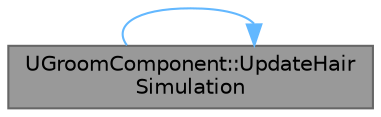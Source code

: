 digraph "UGroomComponent::UpdateHairSimulation"
{
 // INTERACTIVE_SVG=YES
 // LATEX_PDF_SIZE
  bgcolor="transparent";
  edge [fontname=Helvetica,fontsize=10,labelfontname=Helvetica,labelfontsize=10];
  node [fontname=Helvetica,fontsize=10,shape=box,height=0.2,width=0.4];
  rankdir="LR";
  Node1 [id="Node000001",label="UGroomComponent::UpdateHair\lSimulation",height=0.2,width=0.4,color="gray40", fillcolor="grey60", style="filled", fontcolor="black",tooltip="Update Niagara components."];
  Node1 -> Node1 [id="edge1_Node000001_Node000001",color="steelblue1",style="solid",tooltip=" "];
}
